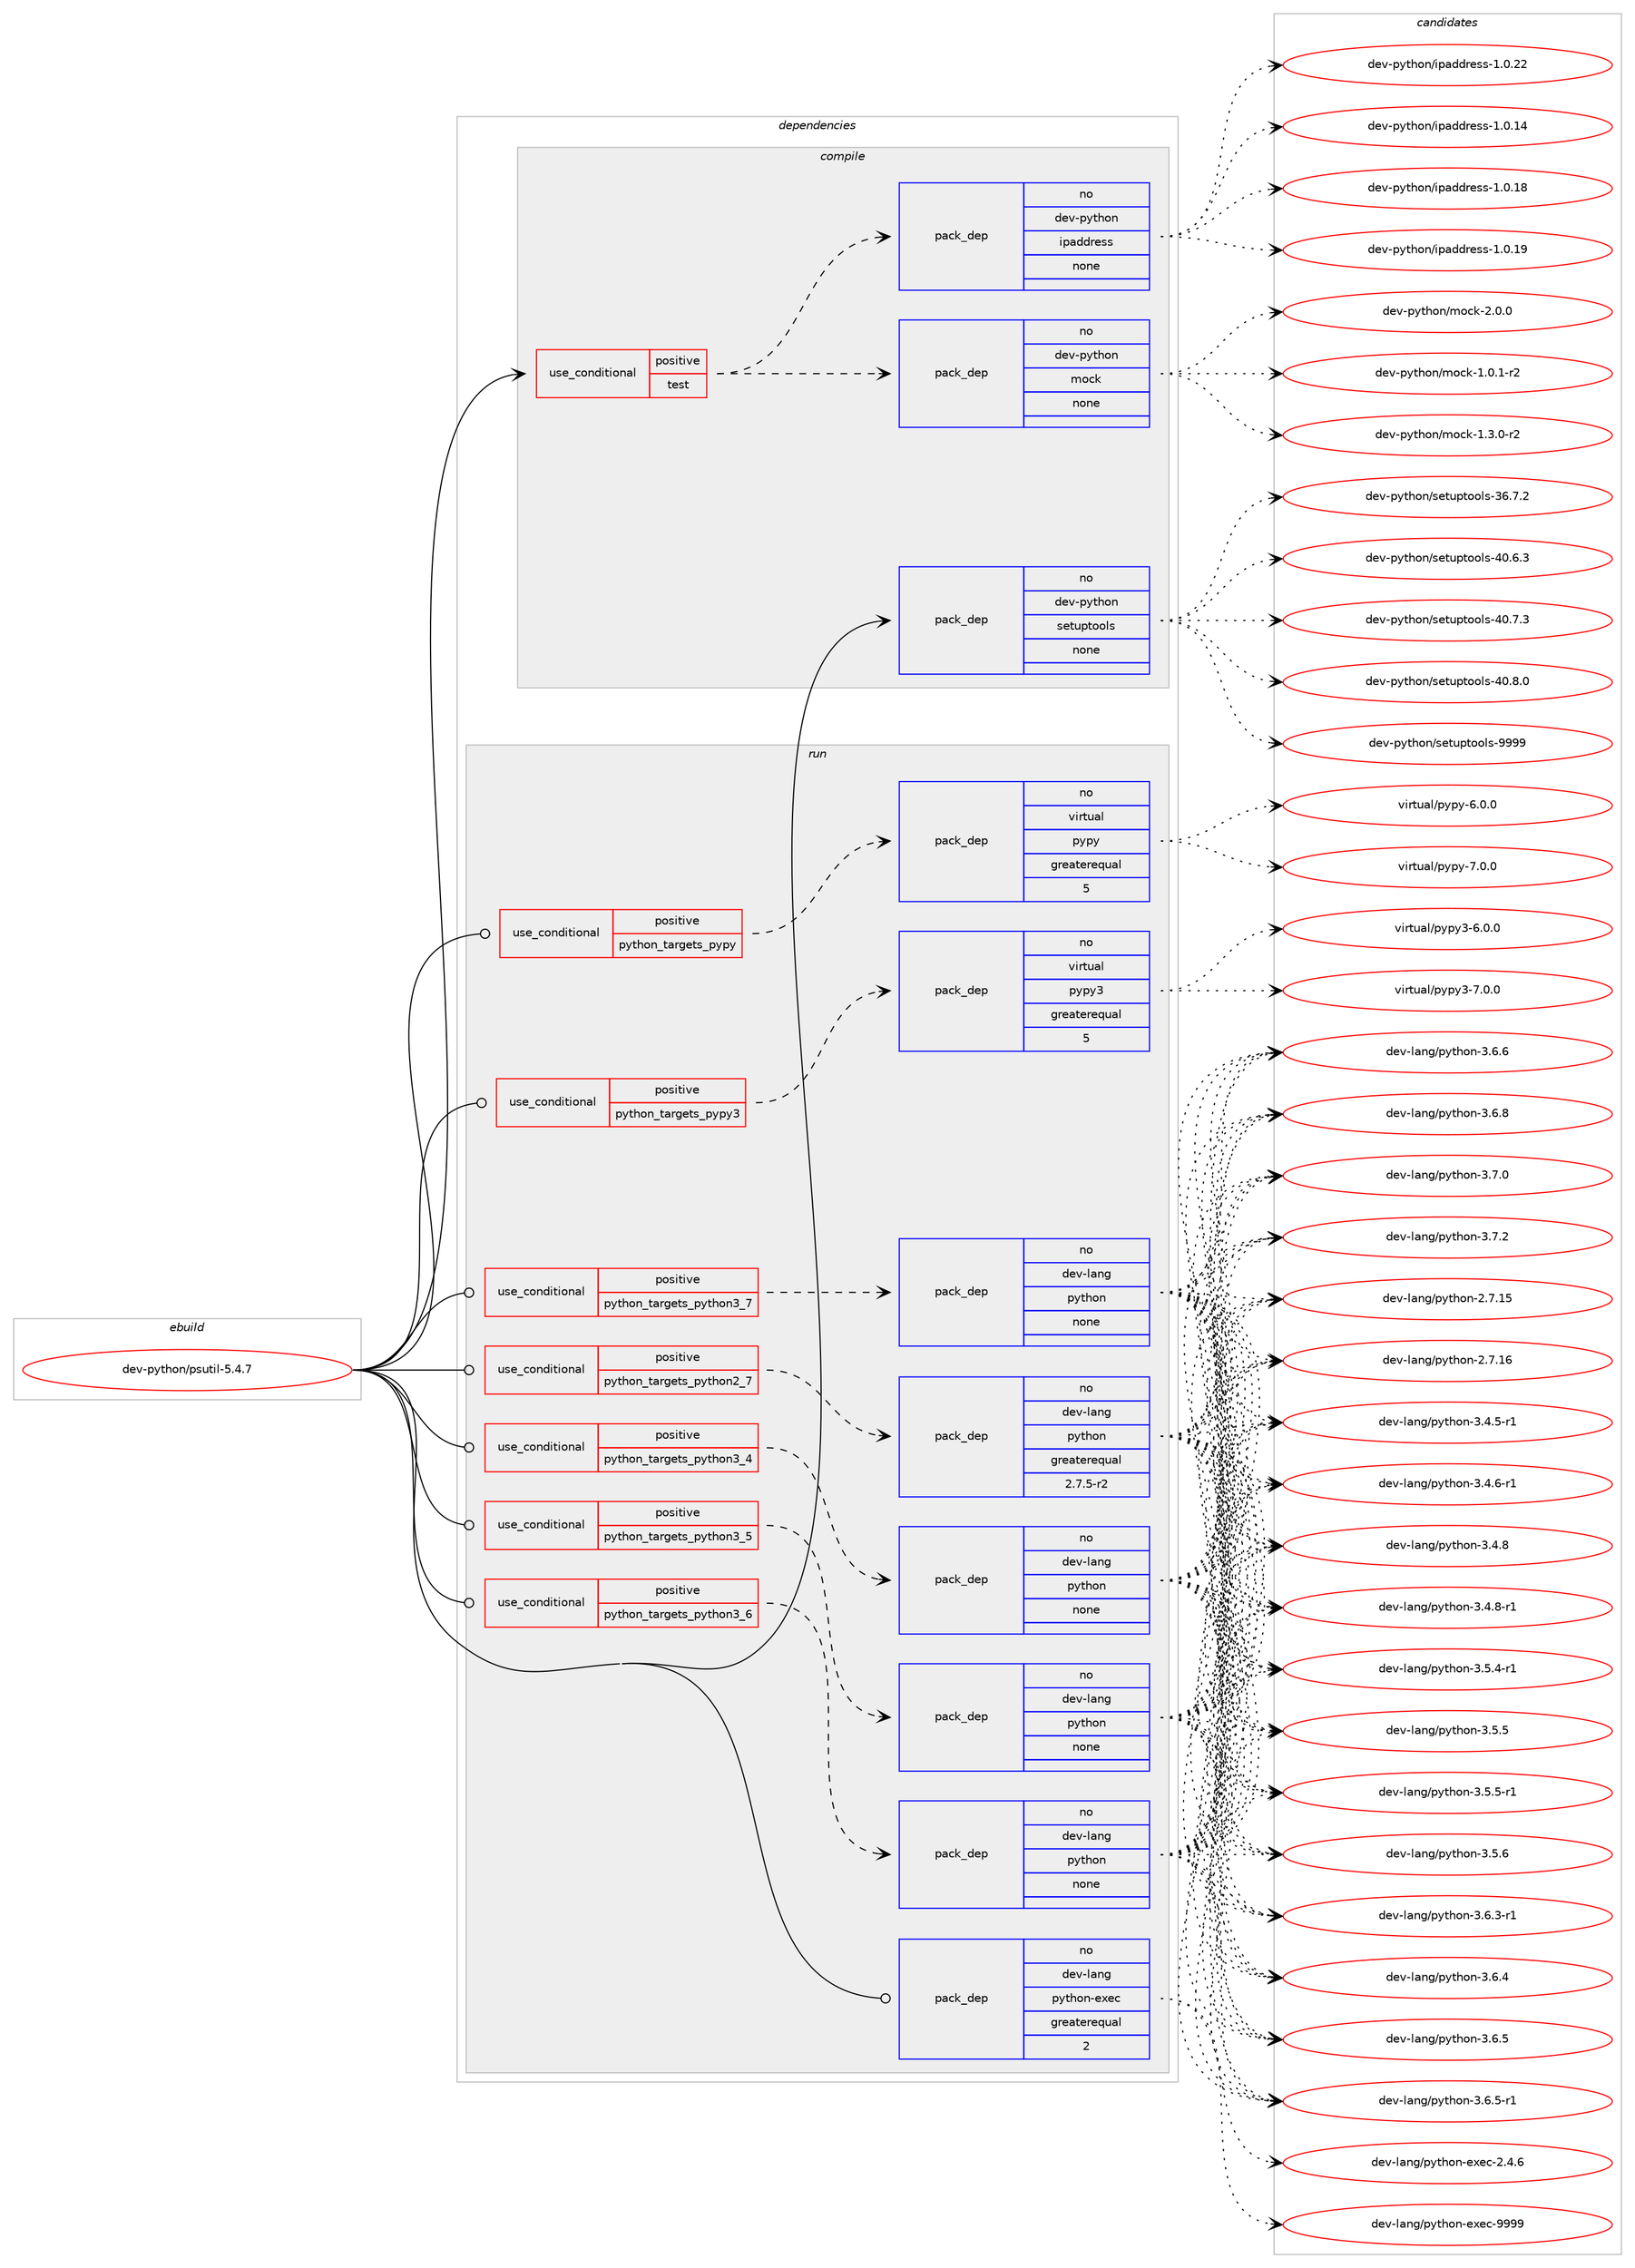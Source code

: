 digraph prolog {

# *************
# Graph options
# *************

newrank=true;
concentrate=true;
compound=true;
graph [rankdir=LR,fontname=Helvetica,fontsize=10,ranksep=1.5];#, ranksep=2.5, nodesep=0.2];
edge  [arrowhead=vee];
node  [fontname=Helvetica,fontsize=10];

# **********
# The ebuild
# **********

subgraph cluster_leftcol {
color=gray;
rank=same;
label=<<i>ebuild</i>>;
id [label="dev-python/psutil-5.4.7", color=red, width=4, href="../dev-python/psutil-5.4.7.svg"];
}

# ****************
# The dependencies
# ****************

subgraph cluster_midcol {
color=gray;
label=<<i>dependencies</i>>;
subgraph cluster_compile {
fillcolor="#eeeeee";
style=filled;
label=<<i>compile</i>>;
subgraph cond379947 {
dependency1426899 [label=<<TABLE BORDER="0" CELLBORDER="1" CELLSPACING="0" CELLPADDING="4"><TR><TD ROWSPAN="3" CELLPADDING="10">use_conditional</TD></TR><TR><TD>positive</TD></TR><TR><TD>test</TD></TR></TABLE>>, shape=none, color=red];
subgraph pack1023638 {
dependency1426900 [label=<<TABLE BORDER="0" CELLBORDER="1" CELLSPACING="0" CELLPADDING="4" WIDTH="220"><TR><TD ROWSPAN="6" CELLPADDING="30">pack_dep</TD></TR><TR><TD WIDTH="110">no</TD></TR><TR><TD>dev-python</TD></TR><TR><TD>mock</TD></TR><TR><TD>none</TD></TR><TR><TD></TD></TR></TABLE>>, shape=none, color=blue];
}
dependency1426899:e -> dependency1426900:w [weight=20,style="dashed",arrowhead="vee"];
subgraph pack1023639 {
dependency1426901 [label=<<TABLE BORDER="0" CELLBORDER="1" CELLSPACING="0" CELLPADDING="4" WIDTH="220"><TR><TD ROWSPAN="6" CELLPADDING="30">pack_dep</TD></TR><TR><TD WIDTH="110">no</TD></TR><TR><TD>dev-python</TD></TR><TR><TD>ipaddress</TD></TR><TR><TD>none</TD></TR><TR><TD></TD></TR></TABLE>>, shape=none, color=blue];
}
dependency1426899:e -> dependency1426901:w [weight=20,style="dashed",arrowhead="vee"];
}
id:e -> dependency1426899:w [weight=20,style="solid",arrowhead="vee"];
subgraph pack1023640 {
dependency1426902 [label=<<TABLE BORDER="0" CELLBORDER="1" CELLSPACING="0" CELLPADDING="4" WIDTH="220"><TR><TD ROWSPAN="6" CELLPADDING="30">pack_dep</TD></TR><TR><TD WIDTH="110">no</TD></TR><TR><TD>dev-python</TD></TR><TR><TD>setuptools</TD></TR><TR><TD>none</TD></TR><TR><TD></TD></TR></TABLE>>, shape=none, color=blue];
}
id:e -> dependency1426902:w [weight=20,style="solid",arrowhead="vee"];
}
subgraph cluster_compileandrun {
fillcolor="#eeeeee";
style=filled;
label=<<i>compile and run</i>>;
}
subgraph cluster_run {
fillcolor="#eeeeee";
style=filled;
label=<<i>run</i>>;
subgraph cond379948 {
dependency1426903 [label=<<TABLE BORDER="0" CELLBORDER="1" CELLSPACING="0" CELLPADDING="4"><TR><TD ROWSPAN="3" CELLPADDING="10">use_conditional</TD></TR><TR><TD>positive</TD></TR><TR><TD>python_targets_pypy</TD></TR></TABLE>>, shape=none, color=red];
subgraph pack1023641 {
dependency1426904 [label=<<TABLE BORDER="0" CELLBORDER="1" CELLSPACING="0" CELLPADDING="4" WIDTH="220"><TR><TD ROWSPAN="6" CELLPADDING="30">pack_dep</TD></TR><TR><TD WIDTH="110">no</TD></TR><TR><TD>virtual</TD></TR><TR><TD>pypy</TD></TR><TR><TD>greaterequal</TD></TR><TR><TD>5</TD></TR></TABLE>>, shape=none, color=blue];
}
dependency1426903:e -> dependency1426904:w [weight=20,style="dashed",arrowhead="vee"];
}
id:e -> dependency1426903:w [weight=20,style="solid",arrowhead="odot"];
subgraph cond379949 {
dependency1426905 [label=<<TABLE BORDER="0" CELLBORDER="1" CELLSPACING="0" CELLPADDING="4"><TR><TD ROWSPAN="3" CELLPADDING="10">use_conditional</TD></TR><TR><TD>positive</TD></TR><TR><TD>python_targets_pypy3</TD></TR></TABLE>>, shape=none, color=red];
subgraph pack1023642 {
dependency1426906 [label=<<TABLE BORDER="0" CELLBORDER="1" CELLSPACING="0" CELLPADDING="4" WIDTH="220"><TR><TD ROWSPAN="6" CELLPADDING="30">pack_dep</TD></TR><TR><TD WIDTH="110">no</TD></TR><TR><TD>virtual</TD></TR><TR><TD>pypy3</TD></TR><TR><TD>greaterequal</TD></TR><TR><TD>5</TD></TR></TABLE>>, shape=none, color=blue];
}
dependency1426905:e -> dependency1426906:w [weight=20,style="dashed",arrowhead="vee"];
}
id:e -> dependency1426905:w [weight=20,style="solid",arrowhead="odot"];
subgraph cond379950 {
dependency1426907 [label=<<TABLE BORDER="0" CELLBORDER="1" CELLSPACING="0" CELLPADDING="4"><TR><TD ROWSPAN="3" CELLPADDING="10">use_conditional</TD></TR><TR><TD>positive</TD></TR><TR><TD>python_targets_python2_7</TD></TR></TABLE>>, shape=none, color=red];
subgraph pack1023643 {
dependency1426908 [label=<<TABLE BORDER="0" CELLBORDER="1" CELLSPACING="0" CELLPADDING="4" WIDTH="220"><TR><TD ROWSPAN="6" CELLPADDING="30">pack_dep</TD></TR><TR><TD WIDTH="110">no</TD></TR><TR><TD>dev-lang</TD></TR><TR><TD>python</TD></TR><TR><TD>greaterequal</TD></TR><TR><TD>2.7.5-r2</TD></TR></TABLE>>, shape=none, color=blue];
}
dependency1426907:e -> dependency1426908:w [weight=20,style="dashed",arrowhead="vee"];
}
id:e -> dependency1426907:w [weight=20,style="solid",arrowhead="odot"];
subgraph cond379951 {
dependency1426909 [label=<<TABLE BORDER="0" CELLBORDER="1" CELLSPACING="0" CELLPADDING="4"><TR><TD ROWSPAN="3" CELLPADDING="10">use_conditional</TD></TR><TR><TD>positive</TD></TR><TR><TD>python_targets_python3_4</TD></TR></TABLE>>, shape=none, color=red];
subgraph pack1023644 {
dependency1426910 [label=<<TABLE BORDER="0" CELLBORDER="1" CELLSPACING="0" CELLPADDING="4" WIDTH="220"><TR><TD ROWSPAN="6" CELLPADDING="30">pack_dep</TD></TR><TR><TD WIDTH="110">no</TD></TR><TR><TD>dev-lang</TD></TR><TR><TD>python</TD></TR><TR><TD>none</TD></TR><TR><TD></TD></TR></TABLE>>, shape=none, color=blue];
}
dependency1426909:e -> dependency1426910:w [weight=20,style="dashed",arrowhead="vee"];
}
id:e -> dependency1426909:w [weight=20,style="solid",arrowhead="odot"];
subgraph cond379952 {
dependency1426911 [label=<<TABLE BORDER="0" CELLBORDER="1" CELLSPACING="0" CELLPADDING="4"><TR><TD ROWSPAN="3" CELLPADDING="10">use_conditional</TD></TR><TR><TD>positive</TD></TR><TR><TD>python_targets_python3_5</TD></TR></TABLE>>, shape=none, color=red];
subgraph pack1023645 {
dependency1426912 [label=<<TABLE BORDER="0" CELLBORDER="1" CELLSPACING="0" CELLPADDING="4" WIDTH="220"><TR><TD ROWSPAN="6" CELLPADDING="30">pack_dep</TD></TR><TR><TD WIDTH="110">no</TD></TR><TR><TD>dev-lang</TD></TR><TR><TD>python</TD></TR><TR><TD>none</TD></TR><TR><TD></TD></TR></TABLE>>, shape=none, color=blue];
}
dependency1426911:e -> dependency1426912:w [weight=20,style="dashed",arrowhead="vee"];
}
id:e -> dependency1426911:w [weight=20,style="solid",arrowhead="odot"];
subgraph cond379953 {
dependency1426913 [label=<<TABLE BORDER="0" CELLBORDER="1" CELLSPACING="0" CELLPADDING="4"><TR><TD ROWSPAN="3" CELLPADDING="10">use_conditional</TD></TR><TR><TD>positive</TD></TR><TR><TD>python_targets_python3_6</TD></TR></TABLE>>, shape=none, color=red];
subgraph pack1023646 {
dependency1426914 [label=<<TABLE BORDER="0" CELLBORDER="1" CELLSPACING="0" CELLPADDING="4" WIDTH="220"><TR><TD ROWSPAN="6" CELLPADDING="30">pack_dep</TD></TR><TR><TD WIDTH="110">no</TD></TR><TR><TD>dev-lang</TD></TR><TR><TD>python</TD></TR><TR><TD>none</TD></TR><TR><TD></TD></TR></TABLE>>, shape=none, color=blue];
}
dependency1426913:e -> dependency1426914:w [weight=20,style="dashed",arrowhead="vee"];
}
id:e -> dependency1426913:w [weight=20,style="solid",arrowhead="odot"];
subgraph cond379954 {
dependency1426915 [label=<<TABLE BORDER="0" CELLBORDER="1" CELLSPACING="0" CELLPADDING="4"><TR><TD ROWSPAN="3" CELLPADDING="10">use_conditional</TD></TR><TR><TD>positive</TD></TR><TR><TD>python_targets_python3_7</TD></TR></TABLE>>, shape=none, color=red];
subgraph pack1023647 {
dependency1426916 [label=<<TABLE BORDER="0" CELLBORDER="1" CELLSPACING="0" CELLPADDING="4" WIDTH="220"><TR><TD ROWSPAN="6" CELLPADDING="30">pack_dep</TD></TR><TR><TD WIDTH="110">no</TD></TR><TR><TD>dev-lang</TD></TR><TR><TD>python</TD></TR><TR><TD>none</TD></TR><TR><TD></TD></TR></TABLE>>, shape=none, color=blue];
}
dependency1426915:e -> dependency1426916:w [weight=20,style="dashed",arrowhead="vee"];
}
id:e -> dependency1426915:w [weight=20,style="solid",arrowhead="odot"];
subgraph pack1023648 {
dependency1426917 [label=<<TABLE BORDER="0" CELLBORDER="1" CELLSPACING="0" CELLPADDING="4" WIDTH="220"><TR><TD ROWSPAN="6" CELLPADDING="30">pack_dep</TD></TR><TR><TD WIDTH="110">no</TD></TR><TR><TD>dev-lang</TD></TR><TR><TD>python-exec</TD></TR><TR><TD>greaterequal</TD></TR><TR><TD>2</TD></TR></TABLE>>, shape=none, color=blue];
}
id:e -> dependency1426917:w [weight=20,style="solid",arrowhead="odot"];
}
}

# **************
# The candidates
# **************

subgraph cluster_choices {
rank=same;
color=gray;
label=<<i>candidates</i>>;

subgraph choice1023638 {
color=black;
nodesep=1;
choice1001011184511212111610411111047109111991074549464846494511450 [label="dev-python/mock-1.0.1-r2", color=red, width=4,href="../dev-python/mock-1.0.1-r2.svg"];
choice1001011184511212111610411111047109111991074549465146484511450 [label="dev-python/mock-1.3.0-r2", color=red, width=4,href="../dev-python/mock-1.3.0-r2.svg"];
choice100101118451121211161041111104710911199107455046484648 [label="dev-python/mock-2.0.0", color=red, width=4,href="../dev-python/mock-2.0.0.svg"];
dependency1426900:e -> choice1001011184511212111610411111047109111991074549464846494511450:w [style=dotted,weight="100"];
dependency1426900:e -> choice1001011184511212111610411111047109111991074549465146484511450:w [style=dotted,weight="100"];
dependency1426900:e -> choice100101118451121211161041111104710911199107455046484648:w [style=dotted,weight="100"];
}
subgraph choice1023639 {
color=black;
nodesep=1;
choice10010111845112121116104111110471051129710010011410111511545494648464952 [label="dev-python/ipaddress-1.0.14", color=red, width=4,href="../dev-python/ipaddress-1.0.14.svg"];
choice10010111845112121116104111110471051129710010011410111511545494648464956 [label="dev-python/ipaddress-1.0.18", color=red, width=4,href="../dev-python/ipaddress-1.0.18.svg"];
choice10010111845112121116104111110471051129710010011410111511545494648464957 [label="dev-python/ipaddress-1.0.19", color=red, width=4,href="../dev-python/ipaddress-1.0.19.svg"];
choice10010111845112121116104111110471051129710010011410111511545494648465050 [label="dev-python/ipaddress-1.0.22", color=red, width=4,href="../dev-python/ipaddress-1.0.22.svg"];
dependency1426901:e -> choice10010111845112121116104111110471051129710010011410111511545494648464952:w [style=dotted,weight="100"];
dependency1426901:e -> choice10010111845112121116104111110471051129710010011410111511545494648464956:w [style=dotted,weight="100"];
dependency1426901:e -> choice10010111845112121116104111110471051129710010011410111511545494648464957:w [style=dotted,weight="100"];
dependency1426901:e -> choice10010111845112121116104111110471051129710010011410111511545494648465050:w [style=dotted,weight="100"];
}
subgraph choice1023640 {
color=black;
nodesep=1;
choice100101118451121211161041111104711510111611711211611111110811545515446554650 [label="dev-python/setuptools-36.7.2", color=red, width=4,href="../dev-python/setuptools-36.7.2.svg"];
choice100101118451121211161041111104711510111611711211611111110811545524846544651 [label="dev-python/setuptools-40.6.3", color=red, width=4,href="../dev-python/setuptools-40.6.3.svg"];
choice100101118451121211161041111104711510111611711211611111110811545524846554651 [label="dev-python/setuptools-40.7.3", color=red, width=4,href="../dev-python/setuptools-40.7.3.svg"];
choice100101118451121211161041111104711510111611711211611111110811545524846564648 [label="dev-python/setuptools-40.8.0", color=red, width=4,href="../dev-python/setuptools-40.8.0.svg"];
choice10010111845112121116104111110471151011161171121161111111081154557575757 [label="dev-python/setuptools-9999", color=red, width=4,href="../dev-python/setuptools-9999.svg"];
dependency1426902:e -> choice100101118451121211161041111104711510111611711211611111110811545515446554650:w [style=dotted,weight="100"];
dependency1426902:e -> choice100101118451121211161041111104711510111611711211611111110811545524846544651:w [style=dotted,weight="100"];
dependency1426902:e -> choice100101118451121211161041111104711510111611711211611111110811545524846554651:w [style=dotted,weight="100"];
dependency1426902:e -> choice100101118451121211161041111104711510111611711211611111110811545524846564648:w [style=dotted,weight="100"];
dependency1426902:e -> choice10010111845112121116104111110471151011161171121161111111081154557575757:w [style=dotted,weight="100"];
}
subgraph choice1023641 {
color=black;
nodesep=1;
choice1181051141161179710847112121112121455446484648 [label="virtual/pypy-6.0.0", color=red, width=4,href="../virtual/pypy-6.0.0.svg"];
choice1181051141161179710847112121112121455546484648 [label="virtual/pypy-7.0.0", color=red, width=4,href="../virtual/pypy-7.0.0.svg"];
dependency1426904:e -> choice1181051141161179710847112121112121455446484648:w [style=dotted,weight="100"];
dependency1426904:e -> choice1181051141161179710847112121112121455546484648:w [style=dotted,weight="100"];
}
subgraph choice1023642 {
color=black;
nodesep=1;
choice118105114116117971084711212111212151455446484648 [label="virtual/pypy3-6.0.0", color=red, width=4,href="../virtual/pypy3-6.0.0.svg"];
choice118105114116117971084711212111212151455546484648 [label="virtual/pypy3-7.0.0", color=red, width=4,href="../virtual/pypy3-7.0.0.svg"];
dependency1426906:e -> choice118105114116117971084711212111212151455446484648:w [style=dotted,weight="100"];
dependency1426906:e -> choice118105114116117971084711212111212151455546484648:w [style=dotted,weight="100"];
}
subgraph choice1023643 {
color=black;
nodesep=1;
choice10010111845108971101034711212111610411111045504655464953 [label="dev-lang/python-2.7.15", color=red, width=4,href="../dev-lang/python-2.7.15.svg"];
choice10010111845108971101034711212111610411111045504655464954 [label="dev-lang/python-2.7.16", color=red, width=4,href="../dev-lang/python-2.7.16.svg"];
choice1001011184510897110103471121211161041111104551465246534511449 [label="dev-lang/python-3.4.5-r1", color=red, width=4,href="../dev-lang/python-3.4.5-r1.svg"];
choice1001011184510897110103471121211161041111104551465246544511449 [label="dev-lang/python-3.4.6-r1", color=red, width=4,href="../dev-lang/python-3.4.6-r1.svg"];
choice100101118451089711010347112121116104111110455146524656 [label="dev-lang/python-3.4.8", color=red, width=4,href="../dev-lang/python-3.4.8.svg"];
choice1001011184510897110103471121211161041111104551465246564511449 [label="dev-lang/python-3.4.8-r1", color=red, width=4,href="../dev-lang/python-3.4.8-r1.svg"];
choice1001011184510897110103471121211161041111104551465346524511449 [label="dev-lang/python-3.5.4-r1", color=red, width=4,href="../dev-lang/python-3.5.4-r1.svg"];
choice100101118451089711010347112121116104111110455146534653 [label="dev-lang/python-3.5.5", color=red, width=4,href="../dev-lang/python-3.5.5.svg"];
choice1001011184510897110103471121211161041111104551465346534511449 [label="dev-lang/python-3.5.5-r1", color=red, width=4,href="../dev-lang/python-3.5.5-r1.svg"];
choice100101118451089711010347112121116104111110455146534654 [label="dev-lang/python-3.5.6", color=red, width=4,href="../dev-lang/python-3.5.6.svg"];
choice1001011184510897110103471121211161041111104551465446514511449 [label="dev-lang/python-3.6.3-r1", color=red, width=4,href="../dev-lang/python-3.6.3-r1.svg"];
choice100101118451089711010347112121116104111110455146544652 [label="dev-lang/python-3.6.4", color=red, width=4,href="../dev-lang/python-3.6.4.svg"];
choice100101118451089711010347112121116104111110455146544653 [label="dev-lang/python-3.6.5", color=red, width=4,href="../dev-lang/python-3.6.5.svg"];
choice1001011184510897110103471121211161041111104551465446534511449 [label="dev-lang/python-3.6.5-r1", color=red, width=4,href="../dev-lang/python-3.6.5-r1.svg"];
choice100101118451089711010347112121116104111110455146544654 [label="dev-lang/python-3.6.6", color=red, width=4,href="../dev-lang/python-3.6.6.svg"];
choice100101118451089711010347112121116104111110455146544656 [label="dev-lang/python-3.6.8", color=red, width=4,href="../dev-lang/python-3.6.8.svg"];
choice100101118451089711010347112121116104111110455146554648 [label="dev-lang/python-3.7.0", color=red, width=4,href="../dev-lang/python-3.7.0.svg"];
choice100101118451089711010347112121116104111110455146554650 [label="dev-lang/python-3.7.2", color=red, width=4,href="../dev-lang/python-3.7.2.svg"];
dependency1426908:e -> choice10010111845108971101034711212111610411111045504655464953:w [style=dotted,weight="100"];
dependency1426908:e -> choice10010111845108971101034711212111610411111045504655464954:w [style=dotted,weight="100"];
dependency1426908:e -> choice1001011184510897110103471121211161041111104551465246534511449:w [style=dotted,weight="100"];
dependency1426908:e -> choice1001011184510897110103471121211161041111104551465246544511449:w [style=dotted,weight="100"];
dependency1426908:e -> choice100101118451089711010347112121116104111110455146524656:w [style=dotted,weight="100"];
dependency1426908:e -> choice1001011184510897110103471121211161041111104551465246564511449:w [style=dotted,weight="100"];
dependency1426908:e -> choice1001011184510897110103471121211161041111104551465346524511449:w [style=dotted,weight="100"];
dependency1426908:e -> choice100101118451089711010347112121116104111110455146534653:w [style=dotted,weight="100"];
dependency1426908:e -> choice1001011184510897110103471121211161041111104551465346534511449:w [style=dotted,weight="100"];
dependency1426908:e -> choice100101118451089711010347112121116104111110455146534654:w [style=dotted,weight="100"];
dependency1426908:e -> choice1001011184510897110103471121211161041111104551465446514511449:w [style=dotted,weight="100"];
dependency1426908:e -> choice100101118451089711010347112121116104111110455146544652:w [style=dotted,weight="100"];
dependency1426908:e -> choice100101118451089711010347112121116104111110455146544653:w [style=dotted,weight="100"];
dependency1426908:e -> choice1001011184510897110103471121211161041111104551465446534511449:w [style=dotted,weight="100"];
dependency1426908:e -> choice100101118451089711010347112121116104111110455146544654:w [style=dotted,weight="100"];
dependency1426908:e -> choice100101118451089711010347112121116104111110455146544656:w [style=dotted,weight="100"];
dependency1426908:e -> choice100101118451089711010347112121116104111110455146554648:w [style=dotted,weight="100"];
dependency1426908:e -> choice100101118451089711010347112121116104111110455146554650:w [style=dotted,weight="100"];
}
subgraph choice1023644 {
color=black;
nodesep=1;
choice10010111845108971101034711212111610411111045504655464953 [label="dev-lang/python-2.7.15", color=red, width=4,href="../dev-lang/python-2.7.15.svg"];
choice10010111845108971101034711212111610411111045504655464954 [label="dev-lang/python-2.7.16", color=red, width=4,href="../dev-lang/python-2.7.16.svg"];
choice1001011184510897110103471121211161041111104551465246534511449 [label="dev-lang/python-3.4.5-r1", color=red, width=4,href="../dev-lang/python-3.4.5-r1.svg"];
choice1001011184510897110103471121211161041111104551465246544511449 [label="dev-lang/python-3.4.6-r1", color=red, width=4,href="../dev-lang/python-3.4.6-r1.svg"];
choice100101118451089711010347112121116104111110455146524656 [label="dev-lang/python-3.4.8", color=red, width=4,href="../dev-lang/python-3.4.8.svg"];
choice1001011184510897110103471121211161041111104551465246564511449 [label="dev-lang/python-3.4.8-r1", color=red, width=4,href="../dev-lang/python-3.4.8-r1.svg"];
choice1001011184510897110103471121211161041111104551465346524511449 [label="dev-lang/python-3.5.4-r1", color=red, width=4,href="../dev-lang/python-3.5.4-r1.svg"];
choice100101118451089711010347112121116104111110455146534653 [label="dev-lang/python-3.5.5", color=red, width=4,href="../dev-lang/python-3.5.5.svg"];
choice1001011184510897110103471121211161041111104551465346534511449 [label="dev-lang/python-3.5.5-r1", color=red, width=4,href="../dev-lang/python-3.5.5-r1.svg"];
choice100101118451089711010347112121116104111110455146534654 [label="dev-lang/python-3.5.6", color=red, width=4,href="../dev-lang/python-3.5.6.svg"];
choice1001011184510897110103471121211161041111104551465446514511449 [label="dev-lang/python-3.6.3-r1", color=red, width=4,href="../dev-lang/python-3.6.3-r1.svg"];
choice100101118451089711010347112121116104111110455146544652 [label="dev-lang/python-3.6.4", color=red, width=4,href="../dev-lang/python-3.6.4.svg"];
choice100101118451089711010347112121116104111110455146544653 [label="dev-lang/python-3.6.5", color=red, width=4,href="../dev-lang/python-3.6.5.svg"];
choice1001011184510897110103471121211161041111104551465446534511449 [label="dev-lang/python-3.6.5-r1", color=red, width=4,href="../dev-lang/python-3.6.5-r1.svg"];
choice100101118451089711010347112121116104111110455146544654 [label="dev-lang/python-3.6.6", color=red, width=4,href="../dev-lang/python-3.6.6.svg"];
choice100101118451089711010347112121116104111110455146544656 [label="dev-lang/python-3.6.8", color=red, width=4,href="../dev-lang/python-3.6.8.svg"];
choice100101118451089711010347112121116104111110455146554648 [label="dev-lang/python-3.7.0", color=red, width=4,href="../dev-lang/python-3.7.0.svg"];
choice100101118451089711010347112121116104111110455146554650 [label="dev-lang/python-3.7.2", color=red, width=4,href="../dev-lang/python-3.7.2.svg"];
dependency1426910:e -> choice10010111845108971101034711212111610411111045504655464953:w [style=dotted,weight="100"];
dependency1426910:e -> choice10010111845108971101034711212111610411111045504655464954:w [style=dotted,weight="100"];
dependency1426910:e -> choice1001011184510897110103471121211161041111104551465246534511449:w [style=dotted,weight="100"];
dependency1426910:e -> choice1001011184510897110103471121211161041111104551465246544511449:w [style=dotted,weight="100"];
dependency1426910:e -> choice100101118451089711010347112121116104111110455146524656:w [style=dotted,weight="100"];
dependency1426910:e -> choice1001011184510897110103471121211161041111104551465246564511449:w [style=dotted,weight="100"];
dependency1426910:e -> choice1001011184510897110103471121211161041111104551465346524511449:w [style=dotted,weight="100"];
dependency1426910:e -> choice100101118451089711010347112121116104111110455146534653:w [style=dotted,weight="100"];
dependency1426910:e -> choice1001011184510897110103471121211161041111104551465346534511449:w [style=dotted,weight="100"];
dependency1426910:e -> choice100101118451089711010347112121116104111110455146534654:w [style=dotted,weight="100"];
dependency1426910:e -> choice1001011184510897110103471121211161041111104551465446514511449:w [style=dotted,weight="100"];
dependency1426910:e -> choice100101118451089711010347112121116104111110455146544652:w [style=dotted,weight="100"];
dependency1426910:e -> choice100101118451089711010347112121116104111110455146544653:w [style=dotted,weight="100"];
dependency1426910:e -> choice1001011184510897110103471121211161041111104551465446534511449:w [style=dotted,weight="100"];
dependency1426910:e -> choice100101118451089711010347112121116104111110455146544654:w [style=dotted,weight="100"];
dependency1426910:e -> choice100101118451089711010347112121116104111110455146544656:w [style=dotted,weight="100"];
dependency1426910:e -> choice100101118451089711010347112121116104111110455146554648:w [style=dotted,weight="100"];
dependency1426910:e -> choice100101118451089711010347112121116104111110455146554650:w [style=dotted,weight="100"];
}
subgraph choice1023645 {
color=black;
nodesep=1;
choice10010111845108971101034711212111610411111045504655464953 [label="dev-lang/python-2.7.15", color=red, width=4,href="../dev-lang/python-2.7.15.svg"];
choice10010111845108971101034711212111610411111045504655464954 [label="dev-lang/python-2.7.16", color=red, width=4,href="../dev-lang/python-2.7.16.svg"];
choice1001011184510897110103471121211161041111104551465246534511449 [label="dev-lang/python-3.4.5-r1", color=red, width=4,href="../dev-lang/python-3.4.5-r1.svg"];
choice1001011184510897110103471121211161041111104551465246544511449 [label="dev-lang/python-3.4.6-r1", color=red, width=4,href="../dev-lang/python-3.4.6-r1.svg"];
choice100101118451089711010347112121116104111110455146524656 [label="dev-lang/python-3.4.8", color=red, width=4,href="../dev-lang/python-3.4.8.svg"];
choice1001011184510897110103471121211161041111104551465246564511449 [label="dev-lang/python-3.4.8-r1", color=red, width=4,href="../dev-lang/python-3.4.8-r1.svg"];
choice1001011184510897110103471121211161041111104551465346524511449 [label="dev-lang/python-3.5.4-r1", color=red, width=4,href="../dev-lang/python-3.5.4-r1.svg"];
choice100101118451089711010347112121116104111110455146534653 [label="dev-lang/python-3.5.5", color=red, width=4,href="../dev-lang/python-3.5.5.svg"];
choice1001011184510897110103471121211161041111104551465346534511449 [label="dev-lang/python-3.5.5-r1", color=red, width=4,href="../dev-lang/python-3.5.5-r1.svg"];
choice100101118451089711010347112121116104111110455146534654 [label="dev-lang/python-3.5.6", color=red, width=4,href="../dev-lang/python-3.5.6.svg"];
choice1001011184510897110103471121211161041111104551465446514511449 [label="dev-lang/python-3.6.3-r1", color=red, width=4,href="../dev-lang/python-3.6.3-r1.svg"];
choice100101118451089711010347112121116104111110455146544652 [label="dev-lang/python-3.6.4", color=red, width=4,href="../dev-lang/python-3.6.4.svg"];
choice100101118451089711010347112121116104111110455146544653 [label="dev-lang/python-3.6.5", color=red, width=4,href="../dev-lang/python-3.6.5.svg"];
choice1001011184510897110103471121211161041111104551465446534511449 [label="dev-lang/python-3.6.5-r1", color=red, width=4,href="../dev-lang/python-3.6.5-r1.svg"];
choice100101118451089711010347112121116104111110455146544654 [label="dev-lang/python-3.6.6", color=red, width=4,href="../dev-lang/python-3.6.6.svg"];
choice100101118451089711010347112121116104111110455146544656 [label="dev-lang/python-3.6.8", color=red, width=4,href="../dev-lang/python-3.6.8.svg"];
choice100101118451089711010347112121116104111110455146554648 [label="dev-lang/python-3.7.0", color=red, width=4,href="../dev-lang/python-3.7.0.svg"];
choice100101118451089711010347112121116104111110455146554650 [label="dev-lang/python-3.7.2", color=red, width=4,href="../dev-lang/python-3.7.2.svg"];
dependency1426912:e -> choice10010111845108971101034711212111610411111045504655464953:w [style=dotted,weight="100"];
dependency1426912:e -> choice10010111845108971101034711212111610411111045504655464954:w [style=dotted,weight="100"];
dependency1426912:e -> choice1001011184510897110103471121211161041111104551465246534511449:w [style=dotted,weight="100"];
dependency1426912:e -> choice1001011184510897110103471121211161041111104551465246544511449:w [style=dotted,weight="100"];
dependency1426912:e -> choice100101118451089711010347112121116104111110455146524656:w [style=dotted,weight="100"];
dependency1426912:e -> choice1001011184510897110103471121211161041111104551465246564511449:w [style=dotted,weight="100"];
dependency1426912:e -> choice1001011184510897110103471121211161041111104551465346524511449:w [style=dotted,weight="100"];
dependency1426912:e -> choice100101118451089711010347112121116104111110455146534653:w [style=dotted,weight="100"];
dependency1426912:e -> choice1001011184510897110103471121211161041111104551465346534511449:w [style=dotted,weight="100"];
dependency1426912:e -> choice100101118451089711010347112121116104111110455146534654:w [style=dotted,weight="100"];
dependency1426912:e -> choice1001011184510897110103471121211161041111104551465446514511449:w [style=dotted,weight="100"];
dependency1426912:e -> choice100101118451089711010347112121116104111110455146544652:w [style=dotted,weight="100"];
dependency1426912:e -> choice100101118451089711010347112121116104111110455146544653:w [style=dotted,weight="100"];
dependency1426912:e -> choice1001011184510897110103471121211161041111104551465446534511449:w [style=dotted,weight="100"];
dependency1426912:e -> choice100101118451089711010347112121116104111110455146544654:w [style=dotted,weight="100"];
dependency1426912:e -> choice100101118451089711010347112121116104111110455146544656:w [style=dotted,weight="100"];
dependency1426912:e -> choice100101118451089711010347112121116104111110455146554648:w [style=dotted,weight="100"];
dependency1426912:e -> choice100101118451089711010347112121116104111110455146554650:w [style=dotted,weight="100"];
}
subgraph choice1023646 {
color=black;
nodesep=1;
choice10010111845108971101034711212111610411111045504655464953 [label="dev-lang/python-2.7.15", color=red, width=4,href="../dev-lang/python-2.7.15.svg"];
choice10010111845108971101034711212111610411111045504655464954 [label="dev-lang/python-2.7.16", color=red, width=4,href="../dev-lang/python-2.7.16.svg"];
choice1001011184510897110103471121211161041111104551465246534511449 [label="dev-lang/python-3.4.5-r1", color=red, width=4,href="../dev-lang/python-3.4.5-r1.svg"];
choice1001011184510897110103471121211161041111104551465246544511449 [label="dev-lang/python-3.4.6-r1", color=red, width=4,href="../dev-lang/python-3.4.6-r1.svg"];
choice100101118451089711010347112121116104111110455146524656 [label="dev-lang/python-3.4.8", color=red, width=4,href="../dev-lang/python-3.4.8.svg"];
choice1001011184510897110103471121211161041111104551465246564511449 [label="dev-lang/python-3.4.8-r1", color=red, width=4,href="../dev-lang/python-3.4.8-r1.svg"];
choice1001011184510897110103471121211161041111104551465346524511449 [label="dev-lang/python-3.5.4-r1", color=red, width=4,href="../dev-lang/python-3.5.4-r1.svg"];
choice100101118451089711010347112121116104111110455146534653 [label="dev-lang/python-3.5.5", color=red, width=4,href="../dev-lang/python-3.5.5.svg"];
choice1001011184510897110103471121211161041111104551465346534511449 [label="dev-lang/python-3.5.5-r1", color=red, width=4,href="../dev-lang/python-3.5.5-r1.svg"];
choice100101118451089711010347112121116104111110455146534654 [label="dev-lang/python-3.5.6", color=red, width=4,href="../dev-lang/python-3.5.6.svg"];
choice1001011184510897110103471121211161041111104551465446514511449 [label="dev-lang/python-3.6.3-r1", color=red, width=4,href="../dev-lang/python-3.6.3-r1.svg"];
choice100101118451089711010347112121116104111110455146544652 [label="dev-lang/python-3.6.4", color=red, width=4,href="../dev-lang/python-3.6.4.svg"];
choice100101118451089711010347112121116104111110455146544653 [label="dev-lang/python-3.6.5", color=red, width=4,href="../dev-lang/python-3.6.5.svg"];
choice1001011184510897110103471121211161041111104551465446534511449 [label="dev-lang/python-3.6.5-r1", color=red, width=4,href="../dev-lang/python-3.6.5-r1.svg"];
choice100101118451089711010347112121116104111110455146544654 [label="dev-lang/python-3.6.6", color=red, width=4,href="../dev-lang/python-3.6.6.svg"];
choice100101118451089711010347112121116104111110455146544656 [label="dev-lang/python-3.6.8", color=red, width=4,href="../dev-lang/python-3.6.8.svg"];
choice100101118451089711010347112121116104111110455146554648 [label="dev-lang/python-3.7.0", color=red, width=4,href="../dev-lang/python-3.7.0.svg"];
choice100101118451089711010347112121116104111110455146554650 [label="dev-lang/python-3.7.2", color=red, width=4,href="../dev-lang/python-3.7.2.svg"];
dependency1426914:e -> choice10010111845108971101034711212111610411111045504655464953:w [style=dotted,weight="100"];
dependency1426914:e -> choice10010111845108971101034711212111610411111045504655464954:w [style=dotted,weight="100"];
dependency1426914:e -> choice1001011184510897110103471121211161041111104551465246534511449:w [style=dotted,weight="100"];
dependency1426914:e -> choice1001011184510897110103471121211161041111104551465246544511449:w [style=dotted,weight="100"];
dependency1426914:e -> choice100101118451089711010347112121116104111110455146524656:w [style=dotted,weight="100"];
dependency1426914:e -> choice1001011184510897110103471121211161041111104551465246564511449:w [style=dotted,weight="100"];
dependency1426914:e -> choice1001011184510897110103471121211161041111104551465346524511449:w [style=dotted,weight="100"];
dependency1426914:e -> choice100101118451089711010347112121116104111110455146534653:w [style=dotted,weight="100"];
dependency1426914:e -> choice1001011184510897110103471121211161041111104551465346534511449:w [style=dotted,weight="100"];
dependency1426914:e -> choice100101118451089711010347112121116104111110455146534654:w [style=dotted,weight="100"];
dependency1426914:e -> choice1001011184510897110103471121211161041111104551465446514511449:w [style=dotted,weight="100"];
dependency1426914:e -> choice100101118451089711010347112121116104111110455146544652:w [style=dotted,weight="100"];
dependency1426914:e -> choice100101118451089711010347112121116104111110455146544653:w [style=dotted,weight="100"];
dependency1426914:e -> choice1001011184510897110103471121211161041111104551465446534511449:w [style=dotted,weight="100"];
dependency1426914:e -> choice100101118451089711010347112121116104111110455146544654:w [style=dotted,weight="100"];
dependency1426914:e -> choice100101118451089711010347112121116104111110455146544656:w [style=dotted,weight="100"];
dependency1426914:e -> choice100101118451089711010347112121116104111110455146554648:w [style=dotted,weight="100"];
dependency1426914:e -> choice100101118451089711010347112121116104111110455146554650:w [style=dotted,weight="100"];
}
subgraph choice1023647 {
color=black;
nodesep=1;
choice10010111845108971101034711212111610411111045504655464953 [label="dev-lang/python-2.7.15", color=red, width=4,href="../dev-lang/python-2.7.15.svg"];
choice10010111845108971101034711212111610411111045504655464954 [label="dev-lang/python-2.7.16", color=red, width=4,href="../dev-lang/python-2.7.16.svg"];
choice1001011184510897110103471121211161041111104551465246534511449 [label="dev-lang/python-3.4.5-r1", color=red, width=4,href="../dev-lang/python-3.4.5-r1.svg"];
choice1001011184510897110103471121211161041111104551465246544511449 [label="dev-lang/python-3.4.6-r1", color=red, width=4,href="../dev-lang/python-3.4.6-r1.svg"];
choice100101118451089711010347112121116104111110455146524656 [label="dev-lang/python-3.4.8", color=red, width=4,href="../dev-lang/python-3.4.8.svg"];
choice1001011184510897110103471121211161041111104551465246564511449 [label="dev-lang/python-3.4.8-r1", color=red, width=4,href="../dev-lang/python-3.4.8-r1.svg"];
choice1001011184510897110103471121211161041111104551465346524511449 [label="dev-lang/python-3.5.4-r1", color=red, width=4,href="../dev-lang/python-3.5.4-r1.svg"];
choice100101118451089711010347112121116104111110455146534653 [label="dev-lang/python-3.5.5", color=red, width=4,href="../dev-lang/python-3.5.5.svg"];
choice1001011184510897110103471121211161041111104551465346534511449 [label="dev-lang/python-3.5.5-r1", color=red, width=4,href="../dev-lang/python-3.5.5-r1.svg"];
choice100101118451089711010347112121116104111110455146534654 [label="dev-lang/python-3.5.6", color=red, width=4,href="../dev-lang/python-3.5.6.svg"];
choice1001011184510897110103471121211161041111104551465446514511449 [label="dev-lang/python-3.6.3-r1", color=red, width=4,href="../dev-lang/python-3.6.3-r1.svg"];
choice100101118451089711010347112121116104111110455146544652 [label="dev-lang/python-3.6.4", color=red, width=4,href="../dev-lang/python-3.6.4.svg"];
choice100101118451089711010347112121116104111110455146544653 [label="dev-lang/python-3.6.5", color=red, width=4,href="../dev-lang/python-3.6.5.svg"];
choice1001011184510897110103471121211161041111104551465446534511449 [label="dev-lang/python-3.6.5-r1", color=red, width=4,href="../dev-lang/python-3.6.5-r1.svg"];
choice100101118451089711010347112121116104111110455146544654 [label="dev-lang/python-3.6.6", color=red, width=4,href="../dev-lang/python-3.6.6.svg"];
choice100101118451089711010347112121116104111110455146544656 [label="dev-lang/python-3.6.8", color=red, width=4,href="../dev-lang/python-3.6.8.svg"];
choice100101118451089711010347112121116104111110455146554648 [label="dev-lang/python-3.7.0", color=red, width=4,href="../dev-lang/python-3.7.0.svg"];
choice100101118451089711010347112121116104111110455146554650 [label="dev-lang/python-3.7.2", color=red, width=4,href="../dev-lang/python-3.7.2.svg"];
dependency1426916:e -> choice10010111845108971101034711212111610411111045504655464953:w [style=dotted,weight="100"];
dependency1426916:e -> choice10010111845108971101034711212111610411111045504655464954:w [style=dotted,weight="100"];
dependency1426916:e -> choice1001011184510897110103471121211161041111104551465246534511449:w [style=dotted,weight="100"];
dependency1426916:e -> choice1001011184510897110103471121211161041111104551465246544511449:w [style=dotted,weight="100"];
dependency1426916:e -> choice100101118451089711010347112121116104111110455146524656:w [style=dotted,weight="100"];
dependency1426916:e -> choice1001011184510897110103471121211161041111104551465246564511449:w [style=dotted,weight="100"];
dependency1426916:e -> choice1001011184510897110103471121211161041111104551465346524511449:w [style=dotted,weight="100"];
dependency1426916:e -> choice100101118451089711010347112121116104111110455146534653:w [style=dotted,weight="100"];
dependency1426916:e -> choice1001011184510897110103471121211161041111104551465346534511449:w [style=dotted,weight="100"];
dependency1426916:e -> choice100101118451089711010347112121116104111110455146534654:w [style=dotted,weight="100"];
dependency1426916:e -> choice1001011184510897110103471121211161041111104551465446514511449:w [style=dotted,weight="100"];
dependency1426916:e -> choice100101118451089711010347112121116104111110455146544652:w [style=dotted,weight="100"];
dependency1426916:e -> choice100101118451089711010347112121116104111110455146544653:w [style=dotted,weight="100"];
dependency1426916:e -> choice1001011184510897110103471121211161041111104551465446534511449:w [style=dotted,weight="100"];
dependency1426916:e -> choice100101118451089711010347112121116104111110455146544654:w [style=dotted,weight="100"];
dependency1426916:e -> choice100101118451089711010347112121116104111110455146544656:w [style=dotted,weight="100"];
dependency1426916:e -> choice100101118451089711010347112121116104111110455146554648:w [style=dotted,weight="100"];
dependency1426916:e -> choice100101118451089711010347112121116104111110455146554650:w [style=dotted,weight="100"];
}
subgraph choice1023648 {
color=black;
nodesep=1;
choice1001011184510897110103471121211161041111104510112010199455046524654 [label="dev-lang/python-exec-2.4.6", color=red, width=4,href="../dev-lang/python-exec-2.4.6.svg"];
choice10010111845108971101034711212111610411111045101120101994557575757 [label="dev-lang/python-exec-9999", color=red, width=4,href="../dev-lang/python-exec-9999.svg"];
dependency1426917:e -> choice1001011184510897110103471121211161041111104510112010199455046524654:w [style=dotted,weight="100"];
dependency1426917:e -> choice10010111845108971101034711212111610411111045101120101994557575757:w [style=dotted,weight="100"];
}
}

}
